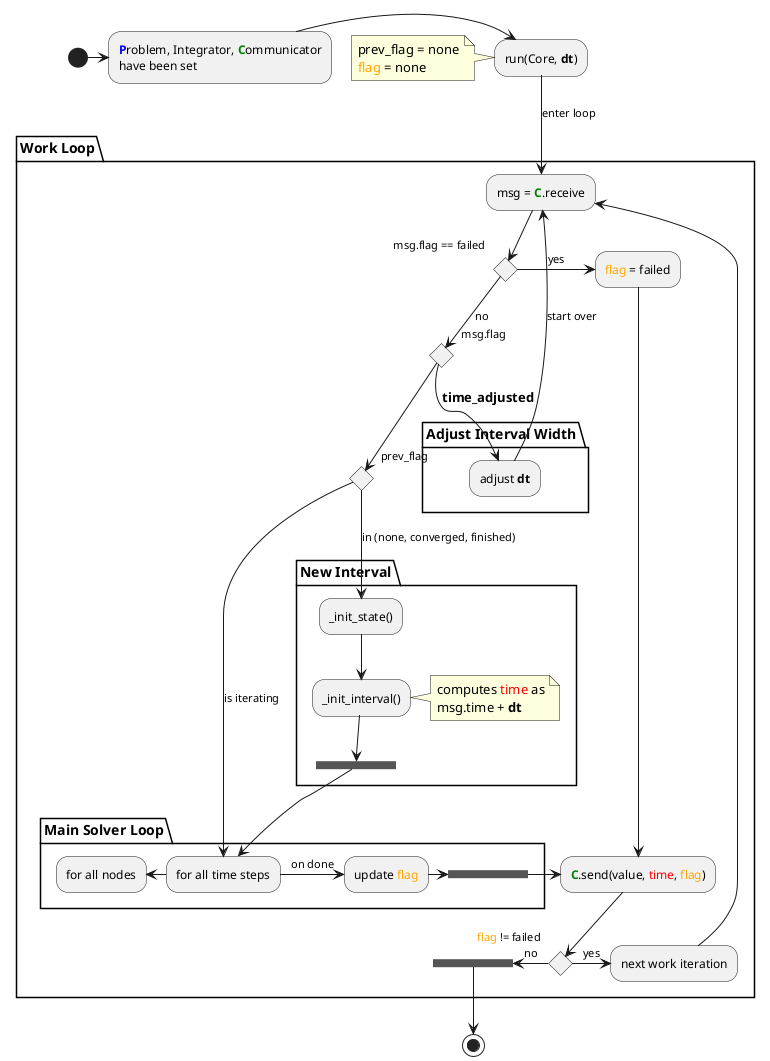 @startuml

(*)-right-> "<color:#blue><b>P</b></color>roblem, Integrator, <color:#green><b>C</b></color>ommunicator\nhave been set"

-right-> "run(Core, <b>dt</b>)"

note left
    prev_flag = none
    <color:#orange>flag</color> = none
end note

partition "Work Loop" {
    -->[enter loop] "msg = <color:#green><b>C</b></color>.receive" as work_loop_start

    if msg.flag == failed then
        -left->[yes] "<color:#orange>flag</color> = failed"
        --> "<color:#green><b>C</b></color>.send(value, <color:#red>time</color>, <color:#orange>flag</color>)" as send
    else
        -->[no] if msg.flag then
            partition "Adjust Interval Width" {
                -->[== time_adjusted] "adjust <b>dt</b>"
                -up->[start over] work_loop_start
            }
        else
            if prev_flag then
                partition "New Interval" {
                    -->[in (none, converged, finished)] _init_state()
                    --> _init_interval()
                    note right
                        computes <color:#red>time</color> as
                        msg.time + <b>dt</b>
                    end note
                    --> ===NI_END===
                }

                partition "Main Solver Loop" {
                    --> "for all time steps" as main_loop
                    -left-> "for all nodes"
                    main_loop -right->[on done] "update <color:#orange>flag</color>"
                    -right-> ===MSL_END===
                }
            else
                -right->[is iterating] main_loop
            endif

            ===MSL_END=== -right-> send
        endif
    endif

    if <color:#orange>flag</color> != failed then
        -right->[yes] "next work iteration"
        -up-> work_loop_start
    else
        -left->[no] ===END===
}

===END=== -->(*)

@enduml
